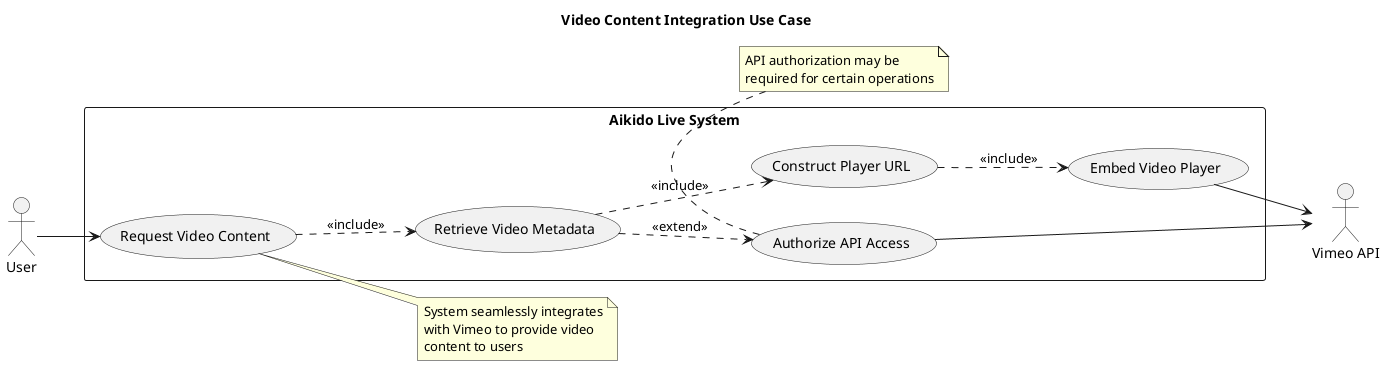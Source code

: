 @startuml uc-video-integration


title Video Content Integration Use Case

left to right direction

actor "User" as user
actor "Vimeo API" as vimeo

rectangle "Aikido Live System" {
  usecase "Request Video Content" as UC1
  usecase "Retrieve Video Metadata" as UC2
  usecase "Construct Player URL" as UC3
  usecase "Embed Video Player" as UC4
  usecase "Authorize API Access" as UC5
  
  UC1 ..> UC2 : <<include>>
  UC2 ..> UC3 : <<include>>
  UC3 ..> UC4 : <<include>>
  UC2 ..> UC5 : <<extend>>
}

user --> UC1
UC5 --> vimeo
UC4 --> vimeo

note right of UC1
  System seamlessly integrates
  with Vimeo to provide video
  content to users
end note

note bottom of UC5
  API authorization may be
  required for certain operations
end note

@enduml
